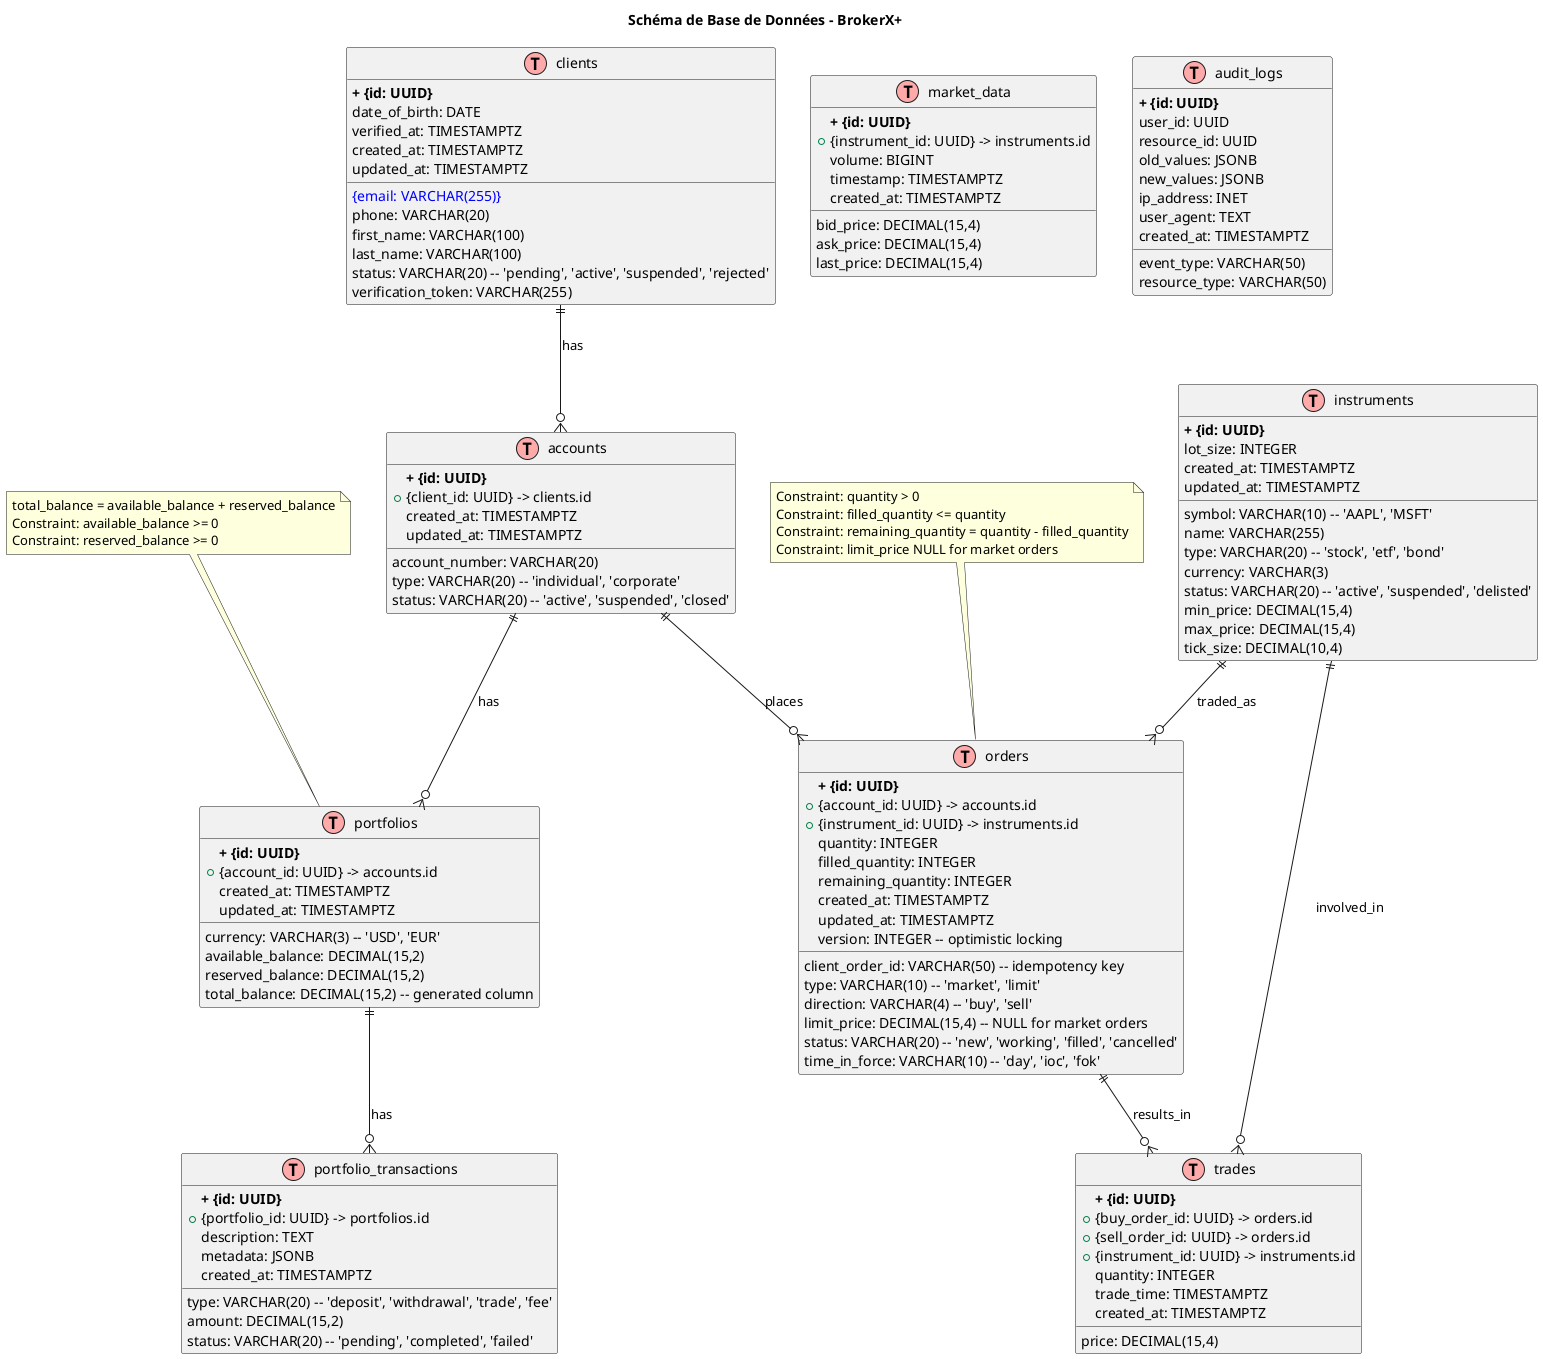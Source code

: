```plantuml
@startuml
!define table(x) class x << (T,#FFAAAA) >>
!define primary_key(x) <b>+ {x}</b>
!define foreign_key(x) + {x}
!define unique(x) <color:blue>{x}</color>

title Schéma de Base de Données - BrokerX+

table(clients) {
    primary_key(id: UUID)
    unique(email: VARCHAR(255))
    phone: VARCHAR(20)
    first_name: VARCHAR(100)
    last_name: VARCHAR(100)
    date_of_birth: DATE
    status: VARCHAR(20) -- 'pending', 'active', 'suspended', 'rejected'
    verification_token: VARCHAR(255)
    verified_at: TIMESTAMPTZ
    created_at: TIMESTAMPTZ
    updated_at: TIMESTAMPTZ
}

table(accounts) {
    primary_key(id: UUID)
    foreign_key(client_id: UUID) -> clients.id
    account_number: VARCHAR(20)
    type: VARCHAR(20) -- 'individual', 'corporate'
    status: VARCHAR(20) -- 'active', 'suspended', 'closed'
    created_at: TIMESTAMPTZ
    updated_at: TIMESTAMPTZ
}

table(portfolios) {
    primary_key(id: UUID)
    foreign_key(account_id: UUID) -> accounts.id
    currency: VARCHAR(3) -- 'USD', 'EUR'
    available_balance: DECIMAL(15,2)
    reserved_balance: DECIMAL(15,2)
    total_balance: DECIMAL(15,2) -- generated column
    created_at: TIMESTAMPTZ
    updated_at: TIMESTAMPTZ
}

table(portfolio_transactions) {
    primary_key(id: UUID)
    foreign_key(portfolio_id: UUID) -> portfolios.id
    type: VARCHAR(20) -- 'deposit', 'withdrawal', 'trade', 'fee'
    amount: DECIMAL(15,2)
    description: TEXT
    status: VARCHAR(20) -- 'pending', 'completed', 'failed'
    metadata: JSONB
    created_at: TIMESTAMPTZ
}

table(instruments) {
    primary_key(id: UUID)
    symbol: VARCHAR(10) -- 'AAPL', 'MSFT'
    name: VARCHAR(255)
    type: VARCHAR(20) -- 'stock', 'etf', 'bond'
    currency: VARCHAR(3)
    status: VARCHAR(20) -- 'active', 'suspended', 'delisted'
    min_price: DECIMAL(15,4)
    max_price: DECIMAL(15,4)
    tick_size: DECIMAL(10,4)
    lot_size: INTEGER
    created_at: TIMESTAMPTZ
    updated_at: TIMESTAMPTZ
}

table(orders) {
    primary_key(id: UUID)
    foreign_key(account_id: UUID) -> accounts.id
    foreign_key(instrument_id: UUID) -> instruments.id
    client_order_id: VARCHAR(50) -- idempotency key
    type: VARCHAR(10) -- 'market', 'limit'
    direction: VARCHAR(4) -- 'buy', 'sell'
    quantity: INTEGER
    filled_quantity: INTEGER
    remaining_quantity: INTEGER
    limit_price: DECIMAL(15,4) -- NULL for market orders
    status: VARCHAR(20) -- 'new', 'working', 'filled', 'cancelled'
    time_in_force: VARCHAR(10) -- 'day', 'ioc', 'fok'
    created_at: TIMESTAMPTZ
    updated_at: TIMESTAMPTZ
    version: INTEGER -- optimistic locking
    }

table(trades) {
    primary_key(id: UUID)
    foreign_key(buy_order_id: UUID) -> orders.id
    foreign_key(sell_order_id: UUID) -> orders.id
    foreign_key(instrument_id: UUID) -> instruments.id
    quantity: INTEGER
    price: DECIMAL(15,4)
    trade_time: TIMESTAMPTZ
    created_at: TIMESTAMPTZ
}

table(market_data) {
    primary_key(id: UUID)
    foreign_key(instrument_id: UUID) -> instruments.id
    bid_price: DECIMAL(15,4)
    ask_price: DECIMAL(15,4)
    last_price: DECIMAL(15,4)
    volume: BIGINT
    timestamp: TIMESTAMPTZ
    created_at: TIMESTAMPTZ
}

table(audit_logs) {
    primary_key(id: UUID)
    event_type: VARCHAR(50)
    user_id: UUID
    resource_type: VARCHAR(50)
    resource_id: UUID
    old_values: JSONB
    new_values: JSONB
    ip_address: INET
    user_agent: TEXT
    created_at: TIMESTAMPTZ
}

' Relations
clients ||--o{ accounts : has
accounts ||--o{ portfolios : has
portfolios ||--o{ portfolio_transactions : has
accounts ||--o{ orders : places
instruments ||--o{ orders : traded_as
instruments ||--o{ trades : involved_in
orders ||--o{ trades : results_in

note top of portfolios
    total_balance = available_balance + reserved_balance
    Constraint: available_balance >= 0
    Constraint: reserved_balance >= 0
end note

note top of orders
    Constraint: quantity > 0
    Constraint: filled_quantity <= quantity
    Constraint: remaining_quantity = quantity - filled_quantity
    Constraint: limit_price NULL for market orders
end note
@enduml